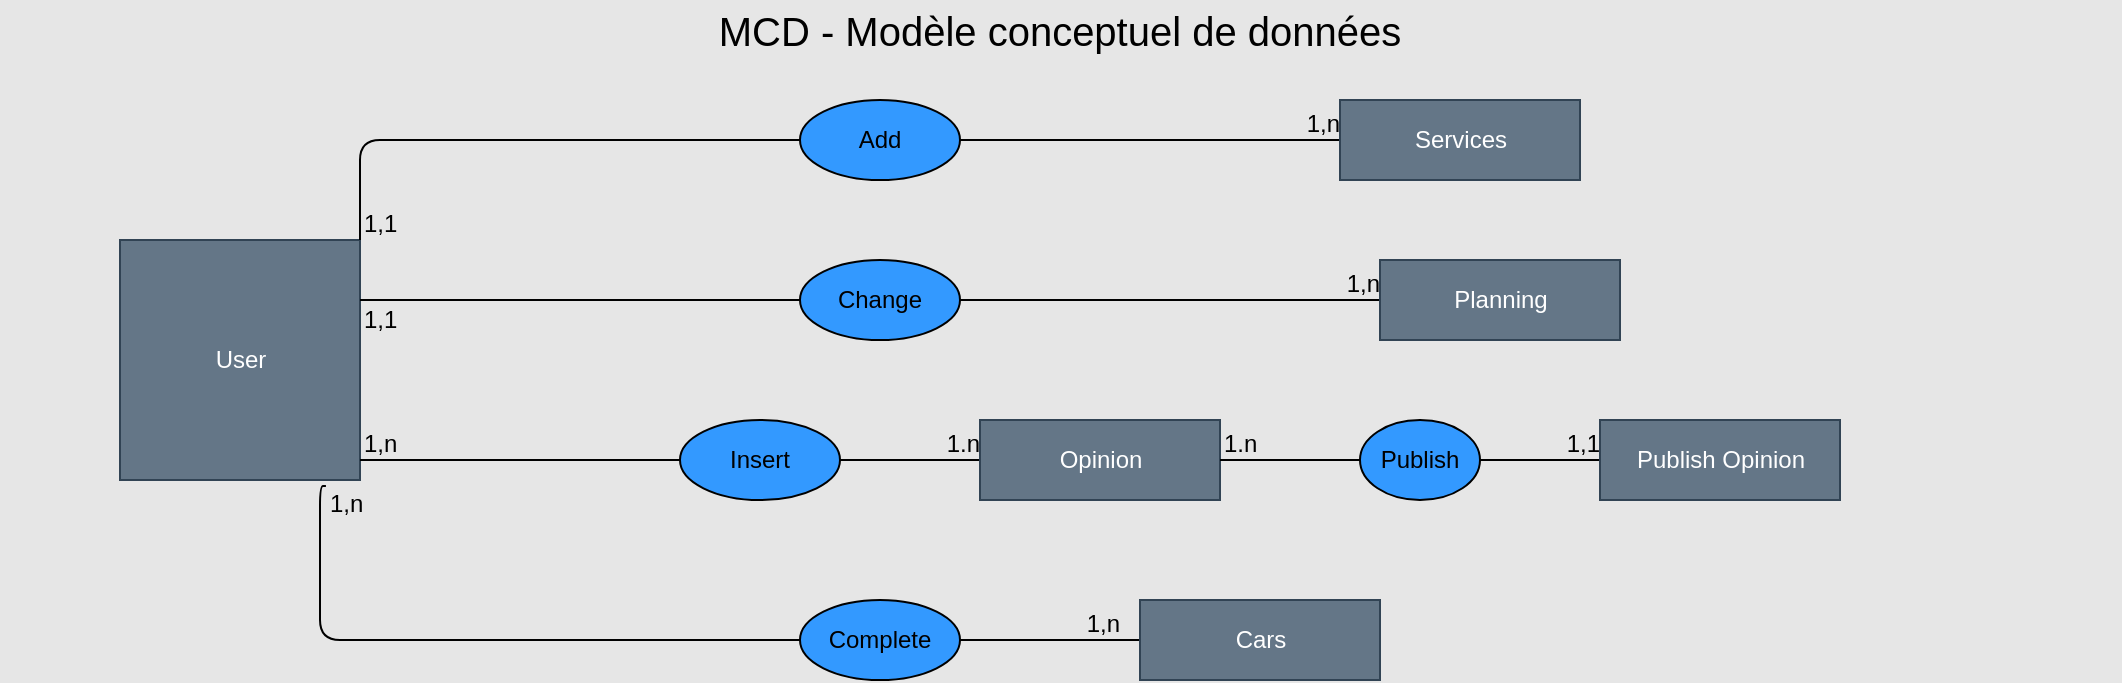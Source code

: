 <mxfile>
    <diagram id="Ccciw3bMALI1cQTP-H8b" name="Page-1">
        <mxGraphModel dx="1388" dy="779" grid="1" gridSize="10" guides="1" tooltips="1" connect="1" arrows="1" fold="1" page="1" pageScale="1" pageWidth="1169" pageHeight="827" background="#E6E6E6" math="0" shadow="0">
            <root>
                <mxCell id="0"/>
                <mxCell id="1" parent="0"/>
                <mxCell id="49" value="MCD - Modèle conceptuel de données" style="text;html=1;strokeColor=none;fillColor=none;align=center;verticalAlign=middle;whiteSpace=wrap;rounded=0;fontColor=#000000;fontSize=20;" parent="1" vertex="1">
                    <mxGeometry x="50" y="10" width="1060" height="30" as="geometry"/>
                </mxCell>
                <mxCell id="50" value="" style="endArrow=none;html=1;edgeStyle=orthogonalEdgeStyle;strokeColor=#000000;exitX=1;exitY=0.5;exitDx=0;exitDy=0;entryX=0;entryY=0.5;entryDx=0;entryDy=0;startArrow=none;" parent="1" source="101" target="90" edge="1">
                    <mxGeometry relative="1" as="geometry">
                        <mxPoint x="115" y="120" as="sourcePoint"/>
                        <mxPoint x="390" y="100" as="targetPoint"/>
                        <Array as="points"/>
                    </mxGeometry>
                </mxCell>
                <mxCell id="52" value="1,n" style="edgeLabel;resizable=0;html=1;align=right;verticalAlign=bottom;labelBackgroundColor=none;fontColor=#000000;fontSize=12;" parent="50" connectable="0" vertex="1">
                    <mxGeometry x="1" relative="1" as="geometry"/>
                </mxCell>
                <mxCell id="53" value="" style="endArrow=none;html=1;edgeStyle=orthogonalEdgeStyle;strokeColor=#000000;exitX=1;exitY=0.5;exitDx=0;exitDy=0;entryX=0;entryY=0.5;entryDx=0;entryDy=0;startArrow=none;" parent="1" source="100" target="91" edge="1">
                    <mxGeometry relative="1" as="geometry">
                        <mxPoint x="230.02" y="222.154" as="sourcePoint"/>
                        <mxPoint x="428.72" y="297.816" as="targetPoint"/>
                        <Array as="points"/>
                    </mxGeometry>
                </mxCell>
                <mxCell id="55" value="1,n" style="edgeLabel;resizable=0;html=1;align=right;verticalAlign=bottom;labelBackgroundColor=none;fontColor=#000000;fontSize=12;" parent="53" connectable="0" vertex="1">
                    <mxGeometry x="1" relative="1" as="geometry"/>
                </mxCell>
                <mxCell id="62" value="" style="endArrow=none;html=1;edgeStyle=orthogonalEdgeStyle;strokeColor=#000000;fontColor=#000000;exitX=1;exitY=0.5;exitDx=0;exitDy=0;entryX=0;entryY=0.5;entryDx=0;entryDy=0;startArrow=none;" parent="1" source="99" target="93" edge="1">
                    <mxGeometry relative="1" as="geometry">
                        <mxPoint x="160" y="445.53" as="sourcePoint"/>
                        <mxPoint x="339.94" y="394.446" as="targetPoint"/>
                    </mxGeometry>
                </mxCell>
                <mxCell id="64" value="1.n" style="edgeLabel;resizable=0;html=1;align=right;verticalAlign=bottom;labelBackgroundColor=none;fontColor=#000000;fontSize=12;" parent="62" connectable="0" vertex="1">
                    <mxGeometry x="1" relative="1" as="geometry"/>
                </mxCell>
                <mxCell id="66" value="" style="endArrow=none;html=1;edgeStyle=orthogonalEdgeStyle;strokeColor=#000000;fontColor=#000000;exitX=1;exitY=0.5;exitDx=0;exitDy=0;entryX=0;entryY=0.5;entryDx=0;entryDy=0;startArrow=none;" parent="1" source="97" target="95" edge="1">
                    <mxGeometry relative="1" as="geometry">
                        <mxPoint x="180" y="570" as="sourcePoint"/>
                        <mxPoint x="370.02" y="650.074" as="targetPoint"/>
                        <Array as="points"/>
                    </mxGeometry>
                </mxCell>
                <mxCell id="68" value="1,n" style="edgeLabel;resizable=0;html=1;align=right;verticalAlign=bottom;labelBackgroundColor=none;fontColor=#000000;fontSize=12;" parent="66" connectable="0" vertex="1">
                    <mxGeometry x="1" relative="1" as="geometry">
                        <mxPoint x="-10" as="offset"/>
                    </mxGeometry>
                </mxCell>
                <mxCell id="70" value="" style="endArrow=none;html=1;edgeStyle=orthogonalEdgeStyle;strokeColor=#000000;fontColor=#000000;entryX=0;entryY=0.5;entryDx=0;entryDy=0;exitX=1;exitY=0.5;exitDx=0;exitDy=0;startArrow=none;" parent="1" source="120" target="94" edge="1">
                    <mxGeometry relative="1" as="geometry">
                        <mxPoint x="530.7" y="423.186" as="sourcePoint"/>
                        <mxPoint x="629.3" y="424.012" as="targetPoint"/>
                    </mxGeometry>
                </mxCell>
                <mxCell id="72" value="1,1" style="edgeLabel;resizable=0;html=1;align=right;verticalAlign=bottom;labelBackgroundColor=none;fontColor=#000000;fontSize=12;" parent="70" connectable="0" vertex="1">
                    <mxGeometry x="1" relative="1" as="geometry"/>
                </mxCell>
                <mxCell id="88" value="User" style="html=1;labelBackgroundColor=none;fontColor=#ffffff;fillColor=#647687;strokeColor=#314354;" parent="1" vertex="1">
                    <mxGeometry x="110" y="130" width="120" height="120" as="geometry"/>
                </mxCell>
                <mxCell id="90" value="Services" style="html=1;labelBackgroundColor=none;fontColor=#ffffff;fillColor=#647687;strokeColor=#314354;" parent="1" vertex="1">
                    <mxGeometry x="720" y="60" width="120" height="40" as="geometry"/>
                </mxCell>
                <mxCell id="91" value="Planning" style="html=1;labelBackgroundColor=none;fontColor=#ffffff;fillColor=#647687;strokeColor=#314354;" parent="1" vertex="1">
                    <mxGeometry x="740" y="140" width="120" height="40" as="geometry"/>
                </mxCell>
                <mxCell id="93" value="Opinion" style="html=1;labelBackgroundColor=none;fontColor=#ffffff;fillColor=#647687;strokeColor=#314354;" parent="1" vertex="1">
                    <mxGeometry x="540" y="220" width="120" height="40" as="geometry"/>
                </mxCell>
                <mxCell id="94" value="Publish Opinion" style="html=1;labelBackgroundColor=none;fontColor=#ffffff;fillColor=#647687;strokeColor=#314354;" parent="1" vertex="1">
                    <mxGeometry x="850" y="220" width="120" height="40" as="geometry"/>
                </mxCell>
                <mxCell id="95" value="Cars" style="html=1;labelBackgroundColor=none;fontColor=#ffffff;fillColor=#647687;strokeColor=#314354;" parent="1" vertex="1">
                    <mxGeometry x="620" y="310" width="120" height="40" as="geometry"/>
                </mxCell>
                <mxCell id="102" value="" style="endArrow=none;html=1;edgeStyle=orthogonalEdgeStyle;strokeColor=#000000;entryX=0;entryY=0.5;entryDx=0;entryDy=0;exitX=1;exitY=0;exitDx=0;exitDy=0;" parent="1" source="88" target="101" edge="1">
                    <mxGeometry relative="1" as="geometry">
                        <mxPoint x="210" y="240" as="sourcePoint"/>
                        <mxPoint x="440" y="100" as="targetPoint"/>
                        <Array as="points">
                            <mxPoint x="230" y="80"/>
                        </Array>
                    </mxGeometry>
                </mxCell>
                <mxCell id="103" value="1,1" style="edgeLabel;resizable=0;html=1;align=left;verticalAlign=bottom;labelBackgroundColor=none;fontColor=#000000;fontSize=12;" parent="102" connectable="0" vertex="1">
                    <mxGeometry x="-1" relative="1" as="geometry"/>
                </mxCell>
                <mxCell id="101" value="Add" style="ellipse;whiteSpace=wrap;html=1;labelBackgroundColor=none;fontColor=#000000;fillColor=#3399FF;" parent="1" vertex="1">
                    <mxGeometry x="450" y="60" width="80" height="40" as="geometry"/>
                </mxCell>
                <mxCell id="105" value="" style="endArrow=none;html=1;edgeStyle=orthogonalEdgeStyle;strokeColor=#000000;entryX=0;entryY=0.5;entryDx=0;entryDy=0;exitX=1;exitY=0.25;exitDx=0;exitDy=0;" parent="1" source="88" target="100" edge="1">
                    <mxGeometry relative="1" as="geometry">
                        <mxPoint x="260" y="200" as="sourcePoint"/>
                        <mxPoint x="440" y="260" as="targetPoint"/>
                        <Array as="points"/>
                    </mxGeometry>
                </mxCell>
                <mxCell id="106" value="1,1" style="edgeLabel;resizable=0;html=1;align=left;verticalAlign=bottom;labelBackgroundColor=none;fontColor=#000000;fontSize=12;" parent="105" connectable="0" vertex="1">
                    <mxGeometry x="-1" relative="1" as="geometry">
                        <mxPoint y="18" as="offset"/>
                    </mxGeometry>
                </mxCell>
                <mxCell id="100" value="Change" style="ellipse;whiteSpace=wrap;html=1;labelBackgroundColor=none;fontColor=#000000;fillColor=#3399FF;" parent="1" vertex="1">
                    <mxGeometry x="450" y="140" width="80" height="40" as="geometry"/>
                </mxCell>
                <mxCell id="108" value="" style="endArrow=none;html=1;edgeStyle=orthogonalEdgeStyle;strokeColor=#000000;fontColor=#000000;exitX=1;exitY=0.917;exitDx=0;exitDy=0;entryX=0;entryY=0.5;entryDx=0;entryDy=0;exitPerimeter=0;" parent="1" source="88" target="99" edge="1">
                    <mxGeometry relative="1" as="geometry">
                        <mxPoint x="230" y="480" as="sourcePoint"/>
                        <mxPoint x="440" y="420" as="targetPoint"/>
                    </mxGeometry>
                </mxCell>
                <mxCell id="109" value="1,n" style="edgeLabel;resizable=0;html=1;align=left;verticalAlign=bottom;labelBackgroundColor=none;fontColor=#000000;fontSize=12;" parent="108" connectable="0" vertex="1">
                    <mxGeometry x="-1" relative="1" as="geometry"/>
                </mxCell>
                <mxCell id="99" value="Insert" style="ellipse;whiteSpace=wrap;html=1;labelBackgroundColor=none;fontColor=#000000;fillColor=#3399FF;" parent="1" vertex="1">
                    <mxGeometry x="390" y="220" width="80" height="40" as="geometry"/>
                </mxCell>
                <mxCell id="111" value="" style="endArrow=none;html=1;edgeStyle=orthogonalEdgeStyle;strokeColor=#000000;fontColor=#000000;exitX=0.858;exitY=1.025;exitDx=0;exitDy=0;exitPerimeter=0;entryX=0;entryY=0.5;entryDx=0;entryDy=0;" parent="1" source="88" target="97" edge="1">
                    <mxGeometry relative="1" as="geometry">
                        <mxPoint x="242.96" y="523" as="sourcePoint"/>
                        <mxPoint x="440" y="580" as="targetPoint"/>
                        <Array as="points">
                            <mxPoint x="210" y="253"/>
                            <mxPoint x="210" y="330"/>
                        </Array>
                    </mxGeometry>
                </mxCell>
                <mxCell id="112" value="1,n" style="edgeLabel;resizable=0;html=1;align=left;verticalAlign=bottom;labelBackgroundColor=none;fontColor=#000000;fontSize=12;" parent="111" connectable="0" vertex="1">
                    <mxGeometry x="-1" relative="1" as="geometry">
                        <mxPoint y="17" as="offset"/>
                    </mxGeometry>
                </mxCell>
                <mxCell id="97" value="Complete" style="ellipse;whiteSpace=wrap;html=1;labelBackgroundColor=none;fontColor=#000000;fillColor=#3399FF;" parent="1" vertex="1">
                    <mxGeometry x="450" y="310" width="80" height="40" as="geometry"/>
                </mxCell>
                <mxCell id="121" value="" style="endArrow=none;html=1;edgeStyle=orthogonalEdgeStyle;strokeColor=#000000;fontColor=#000000;entryX=0;entryY=0.5;entryDx=0;entryDy=0;exitX=1;exitY=0.5;exitDx=0;exitDy=0;" parent="1" source="93" target="120" edge="1">
                    <mxGeometry relative="1" as="geometry">
                        <mxPoint x="560" y="420" as="sourcePoint"/>
                        <mxPoint x="680" y="420" as="targetPoint"/>
                    </mxGeometry>
                </mxCell>
                <mxCell id="122" value="1.n" style="edgeLabel;resizable=0;html=1;align=left;verticalAlign=bottom;labelBackgroundColor=none;fontColor=#000000;fontSize=12;" parent="121" connectable="0" vertex="1">
                    <mxGeometry x="-1" relative="1" as="geometry"/>
                </mxCell>
                <mxCell id="120" value="Publish" style="ellipse;whiteSpace=wrap;html=1;labelBackgroundColor=none;fontColor=#000000;fillColor=#3399FF;" parent="1" vertex="1">
                    <mxGeometry x="730" y="220" width="60" height="40" as="geometry"/>
                </mxCell>
            </root>
        </mxGraphModel>
    </diagram>
</mxfile>